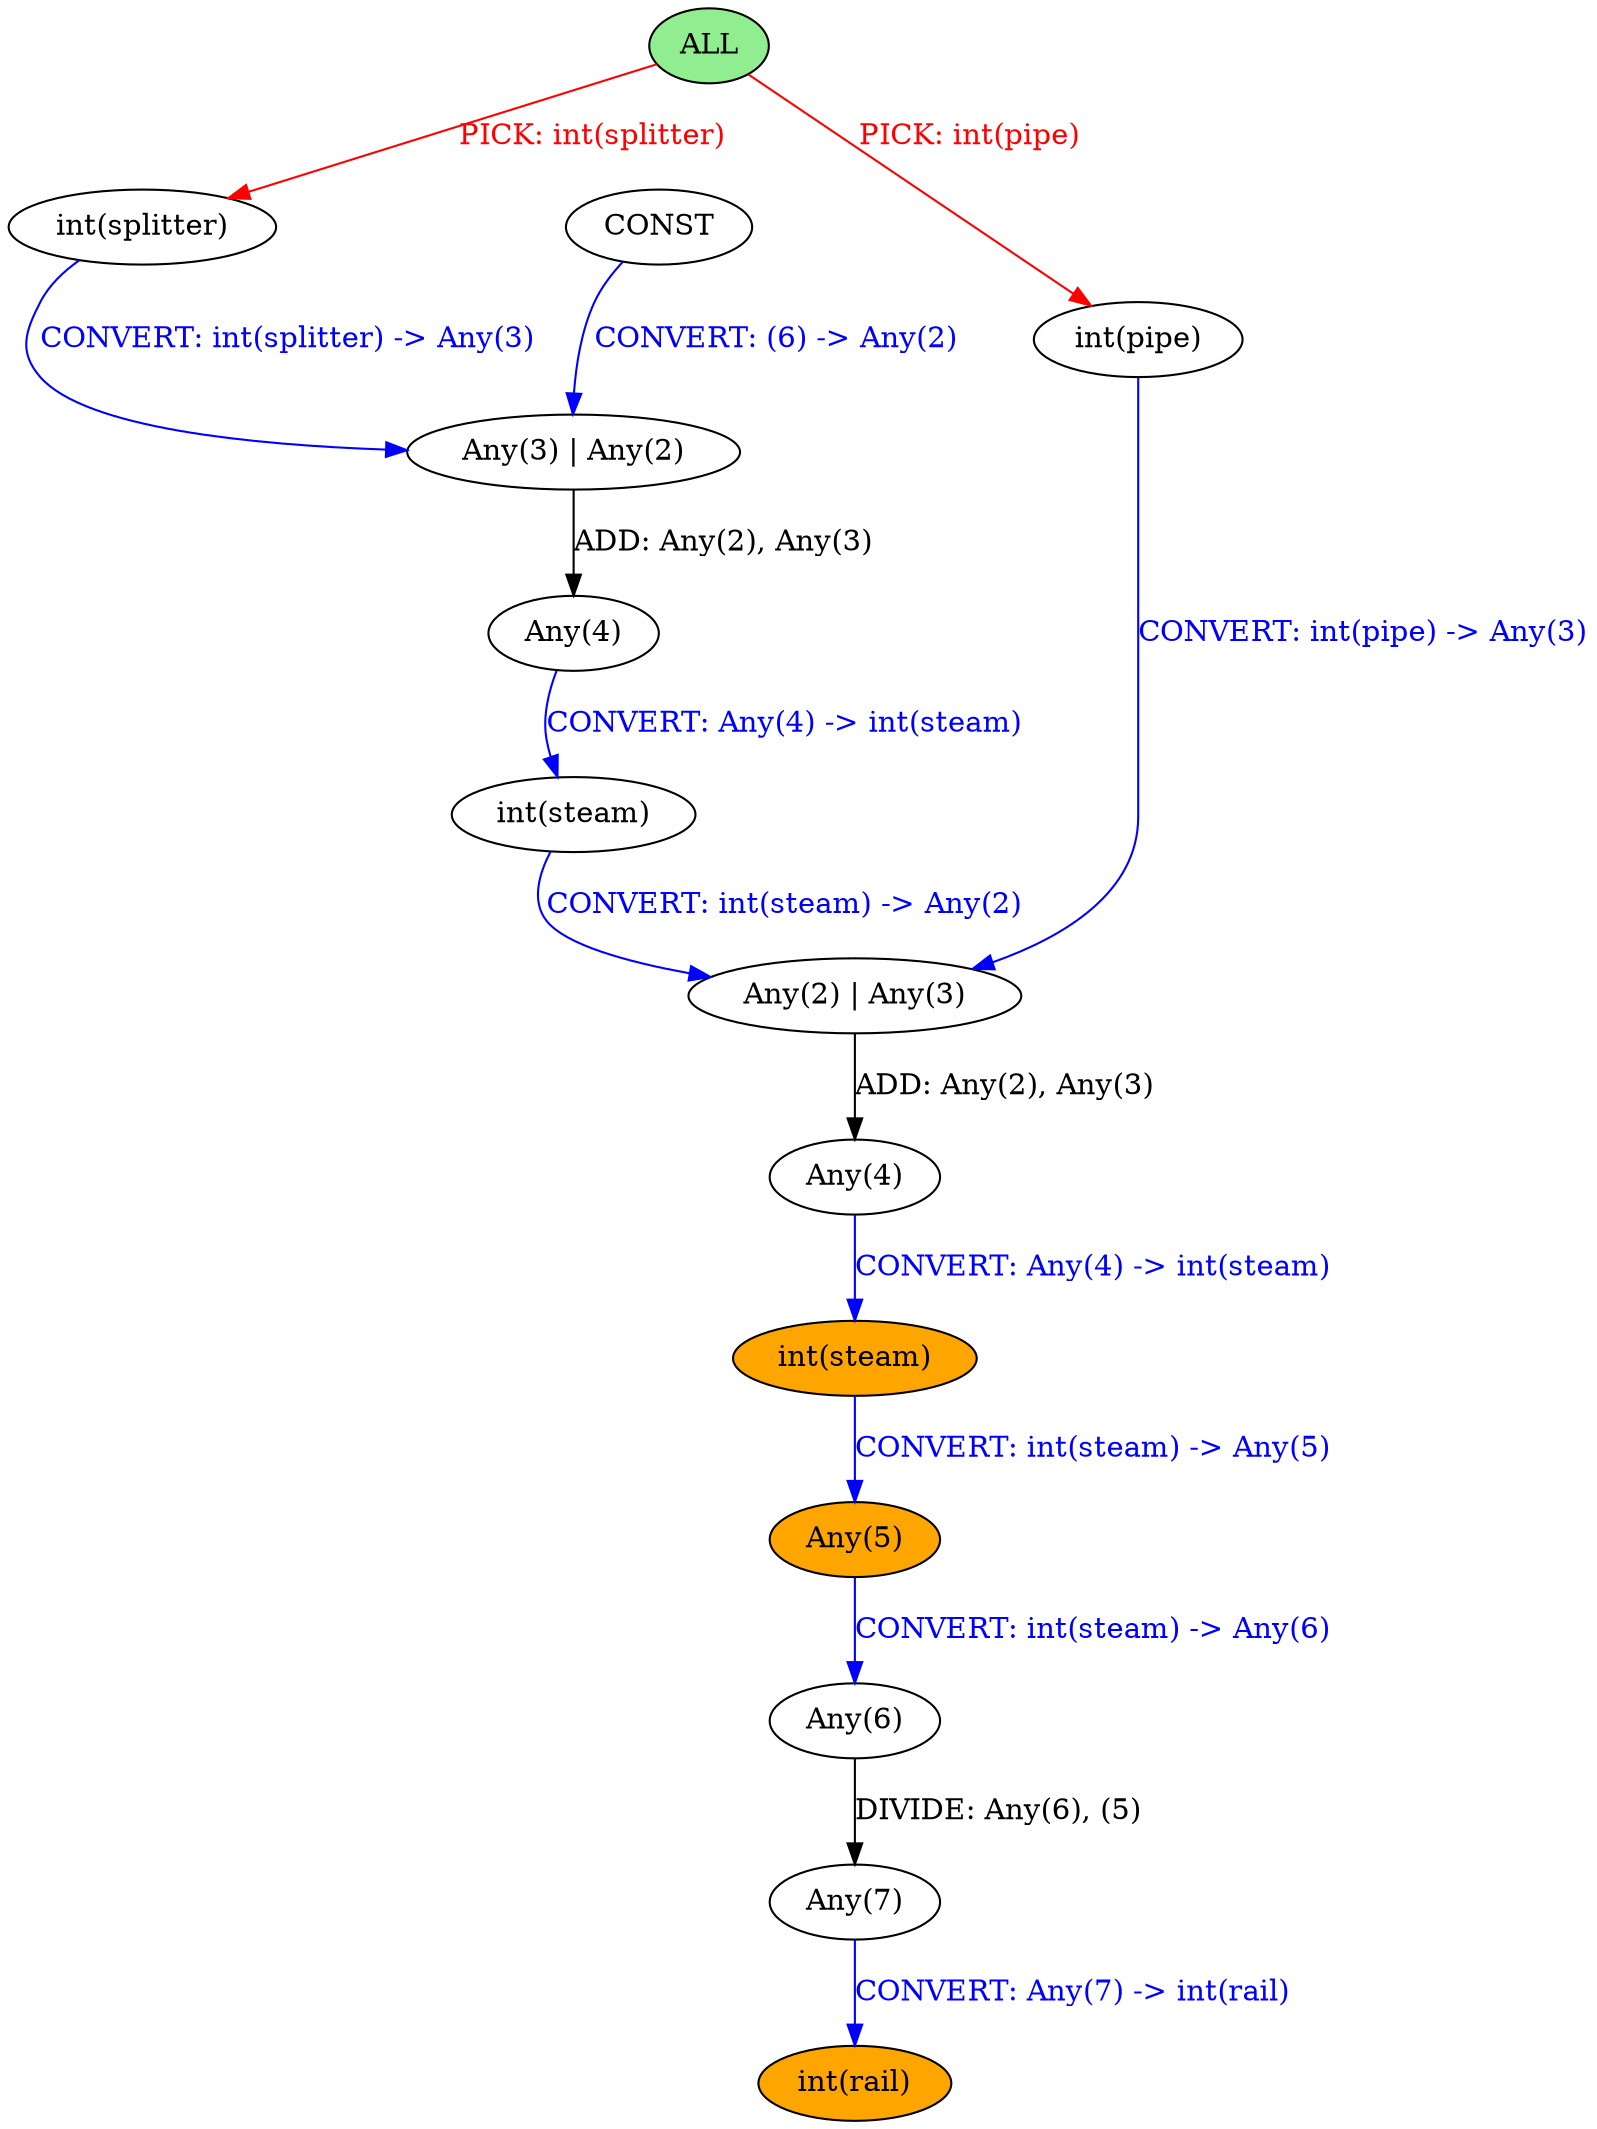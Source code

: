strict digraph {
	nodesep=1
	5	[style=filled fillcolor=white label="Any(3) | Any(2)"]
	4	[style=filled fillcolor=white label="Any(4)"]
	7	[style=filled fillcolor=white label="int(splitter)"]
	0	[style=filled fillcolor=lightgreen label="ALL"]
	13	[style=filled fillcolor=orange label="int(steam)"]
	12	[style=filled fillcolor=white label="Any(2) | Any(3)"]
	15	[style=filled fillcolor=white label="int(steam)"]
	14	[style=filled fillcolor=white label="int(pipe)"]
	8	[style=filled fillcolor=white label="CONST"]
	11	[style=filled fillcolor=white label="Any(4)"]
	21	[style=filled fillcolor=white label="Any(6)"]
	23	[style=filled fillcolor=orange label="int(rail)"]
	22	[style=filled fillcolor=white label="Any(7)"]
	18	[style=filled fillcolor=orange label="Any(5)"]
	5 -> 4	[label="ADD: Any(2), Any(3)" color=black fontcolor=black]
	4 -> 15	[label="CONVERT: Any(4) -> int(steam)" color=blue fontcolor=blue]
	7 -> 5	[label="CONVERT: int(splitter) -> Any(3)" color=blue fontcolor=blue]
	0 -> 14	[label="PICK: int(pipe)" color=red fontcolor=red]
	0 -> 7	[label="PICK: int(splitter)" color=red fontcolor=red]
	13 -> 18	[label="CONVERT: int(steam) -> Any(5)" color=blue fontcolor=blue]
	12 -> 11	[label="ADD: Any(2), Any(3)" color=black fontcolor=black]
	15 -> 12	[label="CONVERT: int(steam) -> Any(2)" color=blue fontcolor=blue]
	14 -> 12	[label="CONVERT: int(pipe) -> Any(3)" color=blue fontcolor=blue]
	8 -> 5	[label="CONVERT: (6) -> Any(2)" color=blue fontcolor=blue]
	11 -> 13	[label="CONVERT: Any(4) -> int(steam)" color=blue fontcolor=blue]
	21 -> 22	[label="DIVIDE: Any(6), (5)" color=black fontcolor=black]
	22 -> 23	[label="CONVERT: Any(7) -> int(rail)" color=blue fontcolor=blue]
	18 -> 21	[label="CONVERT: int(steam) -> Any(6)" color=blue fontcolor=blue]
}

